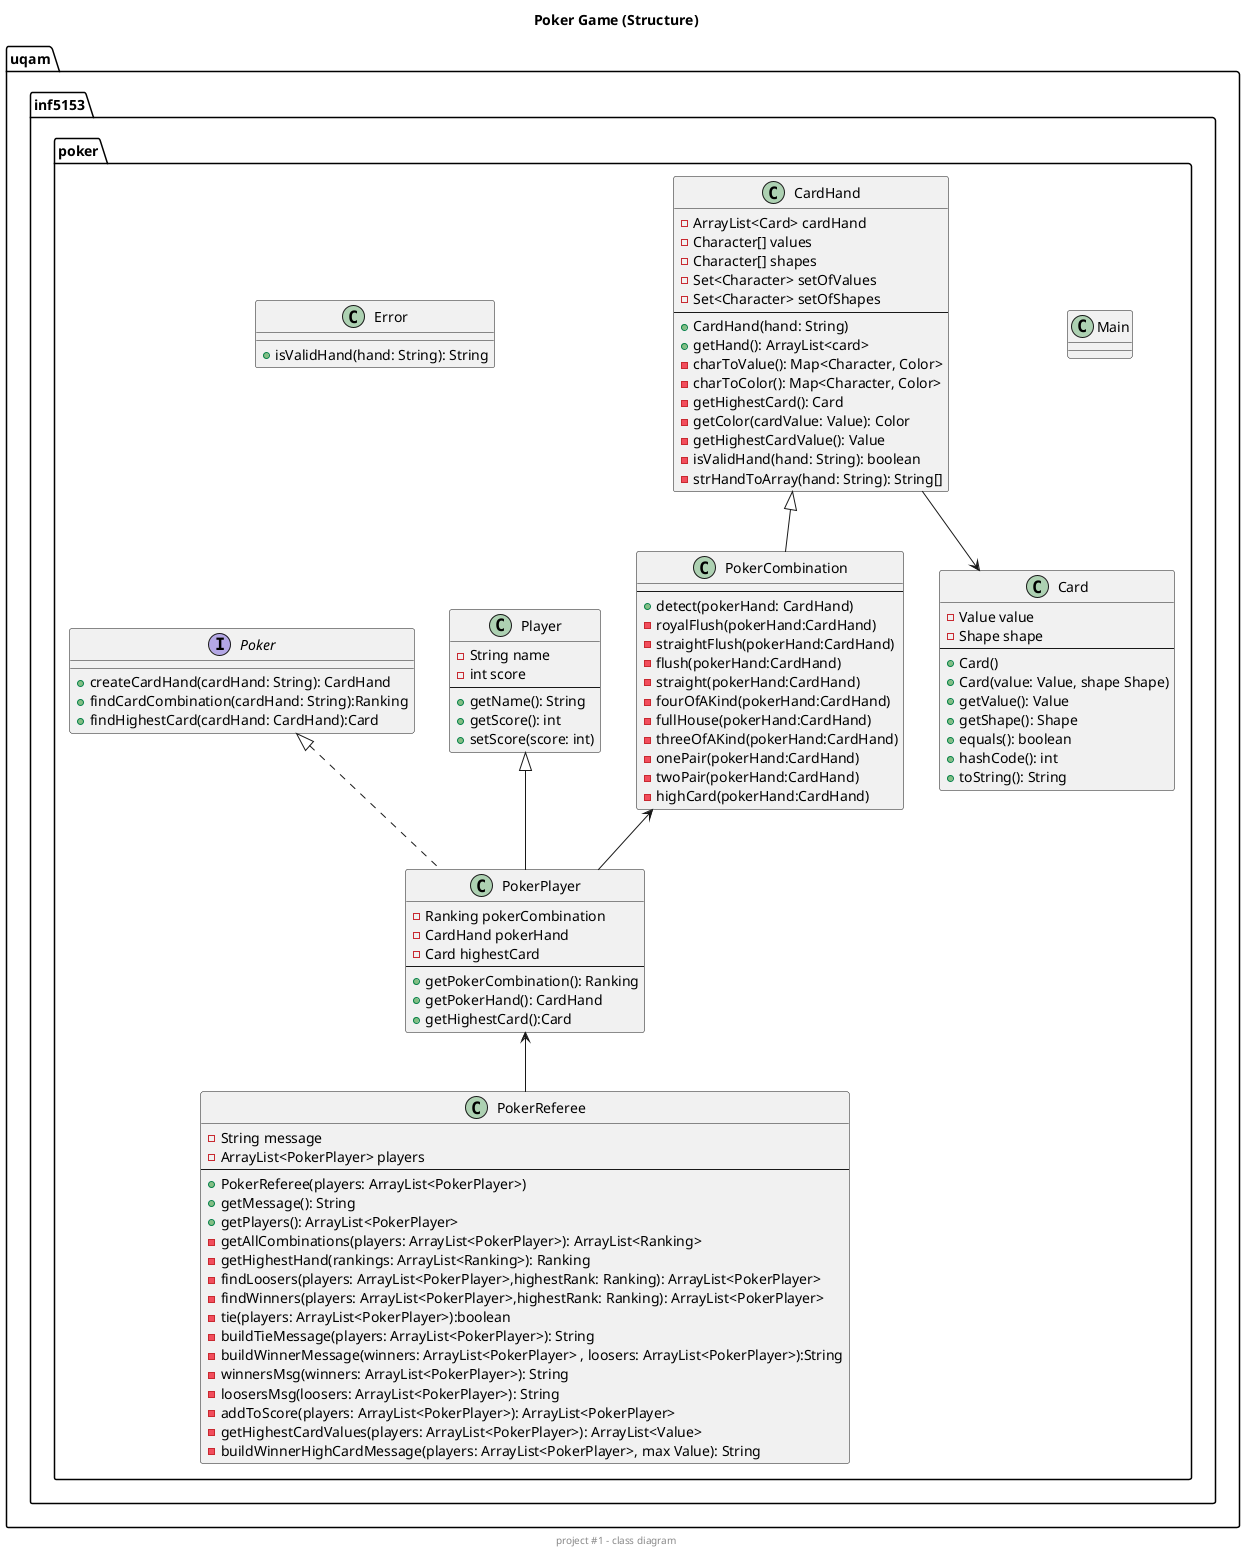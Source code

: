 @startuml

title Poker Game (Structure)
center footer project #1 - class diagram


package uqam.inf5153.poker {

  class Main {
  }

  class PokerCombination {
    --
    + detect(pokerHand: CardHand)
    - royalFlush(pokerHand:CardHand)
    - straightFlush(pokerHand:CardHand)
    - flush(pokerHand:CardHand)
    - straight(pokerHand:CardHand)
    - fourOfAKind(pokerHand:CardHand)
    - fullHouse(pokerHand:CardHand)
    - threeOfAKind(pokerHand:CardHand)
    - onePair(pokerHand:CardHand)
    - twoPair(pokerHand:CardHand)
    - highCard(pokerHand:CardHand)
  }

  class CardHand {
  - ArrayList<Card> cardHand
  - Character[] values
  - Character[] shapes
  - Set<Character> setOfValues
  - Set<Character> setOfShapes
  --
  + CardHand(hand: String)
  + getHand(): ArrayList<card>
  - charToValue(): Map<Character, Color>
  - charToColor(): Map<Character, Color>
  - getHighestCard(): Card
  - getColor(cardValue: Value): Color
  - getHighestCardValue(): Value
  - isValidHand(hand: String): boolean
  - strHandToArray(hand: String): String[]
  }

  class Card {
   - Value value
   - Shape shape
   --
   + Card()
   + Card(value: Value, shape Shape)
   + getValue(): Value
   + getShape(): Shape
   + equals(): boolean
   + hashCode(): int
   + toString(): String
  }

  class Player {
  - String name
  - int score
  --
  + getName(): String
  + getScore(): int
  + setScore(score: int)
  }

  class PokerPlayer {
  - Ranking pokerCombination
  - CardHand pokerHand
  - Card highestCard
  --
  + getPokerCombination(): Ranking
  + getPokerHand(): CardHand
  + getHighestCard():Card
  }

  interface Poker {
  + createCardHand(cardHand: String): CardHand
  + findCardCombination(cardHand: String):Ranking
  + findHighestCard(cardHand: CardHand):Card
  }

  class PokerReferee {
  - String message
  - ArrayList<PokerPlayer> players
  --
  + PokerReferee(players: ArrayList<PokerPlayer>)
  + getMessage(): String
  + getPlayers(): ArrayList<PokerPlayer>
  - getAllCombinations(players: ArrayList<PokerPlayer>): ArrayList<Ranking>
  - getHighestHand(rankings: ArrayList<Ranking>): Ranking
  - findLoosers(players: ArrayList<PokerPlayer>,highestRank: Ranking): ArrayList<PokerPlayer>
  - findWinners(players: ArrayList<PokerPlayer>,highestRank: Ranking): ArrayList<PokerPlayer>
  - tie(players: ArrayList<PokerPlayer>):boolean
  - buildTieMessage(players: ArrayList<PokerPlayer>): String
  - buildWinnerMessage(winners: ArrayList<PokerPlayer> , loosers: ArrayList<PokerPlayer>):String
  - winnersMsg(winners: ArrayList<PokerPlayer>): String
  - loosersMsg(loosers: ArrayList<PokerPlayer>): String
  - addToScore(players: ArrayList<PokerPlayer>): ArrayList<PokerPlayer>
  - getHighestCardValues(players: ArrayList<PokerPlayer>): ArrayList<Value>
  -buildWinnerHighCardMessage(players: ArrayList<PokerPlayer>, max Value): String
  }

  class Error {
  + isValidHand(hand: String): String
  }

PokerPlayer <-- PokerReferee
Player <|-- PokerPlayer
Poker <|.. PokerPlayer
PokerCombination <-- PokerPlayer
CardHand --> Card
CardHand <|-- PokerCombination


}

@enduml
